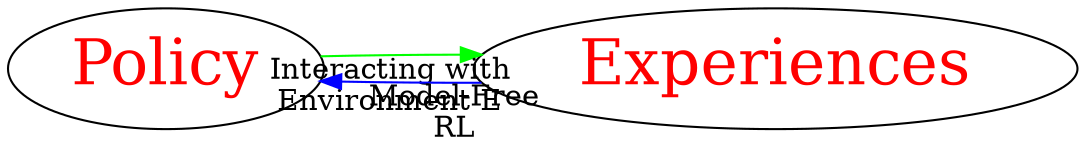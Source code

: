 digraph learning
{
  layout = "circo"

  PO [label="Policy", fontsize=30, fontcolor=Red]
  EX [label="Experiences", fontsize=30, fontcolor=Red]

  PO->EX [label="Interacting with\nEnvironment E", color=Green, fontcolor=Black]
  EX->PO [label="Model-Free\nRL", color=Blue, fontcolor=Black]
}
